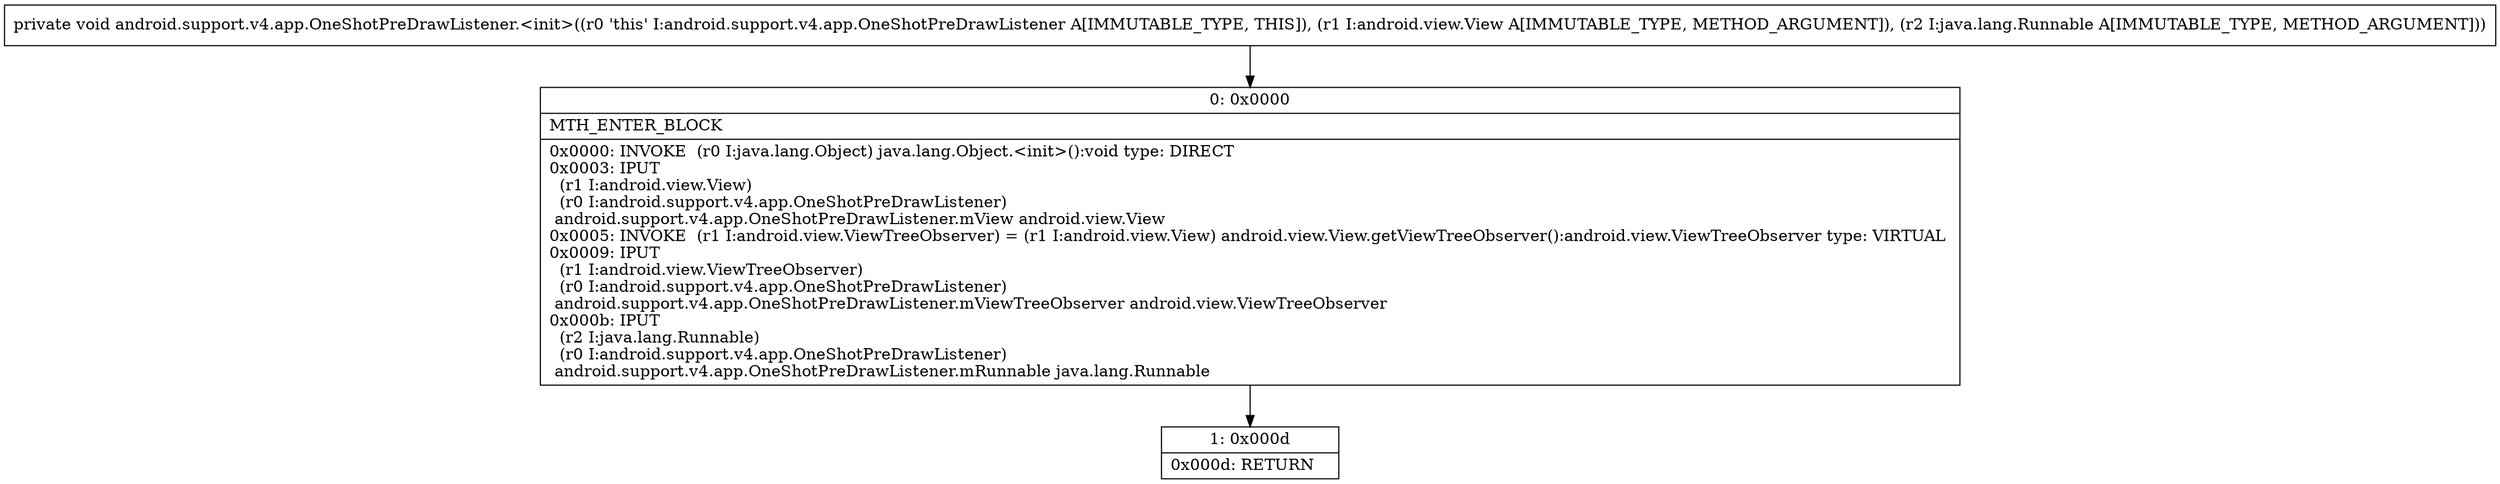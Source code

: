 digraph "CFG forandroid.support.v4.app.OneShotPreDrawListener.\<init\>(Landroid\/view\/View;Ljava\/lang\/Runnable;)V" {
Node_0 [shape=record,label="{0\:\ 0x0000|MTH_ENTER_BLOCK\l|0x0000: INVOKE  (r0 I:java.lang.Object) java.lang.Object.\<init\>():void type: DIRECT \l0x0003: IPUT  \l  (r1 I:android.view.View)\l  (r0 I:android.support.v4.app.OneShotPreDrawListener)\l android.support.v4.app.OneShotPreDrawListener.mView android.view.View \l0x0005: INVOKE  (r1 I:android.view.ViewTreeObserver) = (r1 I:android.view.View) android.view.View.getViewTreeObserver():android.view.ViewTreeObserver type: VIRTUAL \l0x0009: IPUT  \l  (r1 I:android.view.ViewTreeObserver)\l  (r0 I:android.support.v4.app.OneShotPreDrawListener)\l android.support.v4.app.OneShotPreDrawListener.mViewTreeObserver android.view.ViewTreeObserver \l0x000b: IPUT  \l  (r2 I:java.lang.Runnable)\l  (r0 I:android.support.v4.app.OneShotPreDrawListener)\l android.support.v4.app.OneShotPreDrawListener.mRunnable java.lang.Runnable \l}"];
Node_1 [shape=record,label="{1\:\ 0x000d|0x000d: RETURN   \l}"];
MethodNode[shape=record,label="{private void android.support.v4.app.OneShotPreDrawListener.\<init\>((r0 'this' I:android.support.v4.app.OneShotPreDrawListener A[IMMUTABLE_TYPE, THIS]), (r1 I:android.view.View A[IMMUTABLE_TYPE, METHOD_ARGUMENT]), (r2 I:java.lang.Runnable A[IMMUTABLE_TYPE, METHOD_ARGUMENT])) }"];
MethodNode -> Node_0;
Node_0 -> Node_1;
}

